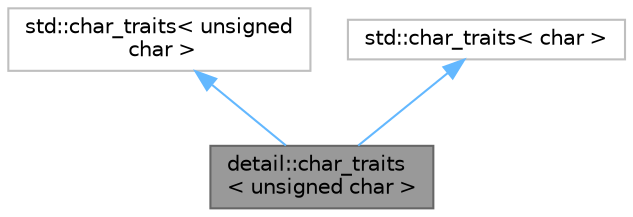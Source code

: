 digraph "detail::char_traits&lt; unsigned char &gt;"
{
 // LATEX_PDF_SIZE
  bgcolor="transparent";
  edge [fontname=Helvetica,fontsize=10,labelfontname=Helvetica,labelfontsize=10];
  node [fontname=Helvetica,fontsize=10,shape=box,height=0.2,width=0.4];
  Node1 [id="Node000001",label="detail::char_traits\l\< unsigned char \>",height=0.2,width=0.4,color="gray40", fillcolor="grey60", style="filled", fontcolor="black",tooltip=" "];
  Node2 -> Node1 [id="edge3_Node000001_Node000002",dir="back",color="steelblue1",style="solid",tooltip=" "];
  Node2 [id="Node000002",label="std::char_traits\< unsigned\l char \>",height=0.2,width=0.4,color="grey75", fillcolor="white", style="filled",tooltip=" "];
  Node3 -> Node1 [id="edge4_Node000001_Node000003",dir="back",color="steelblue1",style="solid",tooltip=" "];
  Node3 [id="Node000003",label="std::char_traits\< char \>",height=0.2,width=0.4,color="grey75", fillcolor="white", style="filled",tooltip=" "];
}
